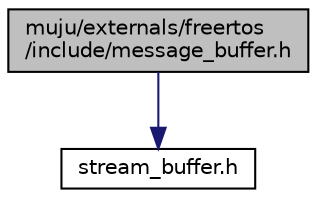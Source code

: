 digraph "muju/externals/freertos/include/message_buffer.h"
{
  edge [fontname="Helvetica",fontsize="10",labelfontname="Helvetica",labelfontsize="10"];
  node [fontname="Helvetica",fontsize="10",shape=record];
  Node0 [label="muju/externals/freertos\l/include/message_buffer.h",height=0.2,width=0.4,color="black", fillcolor="grey75", style="filled", fontcolor="black"];
  Node0 -> Node1 [color="midnightblue",fontsize="10",style="solid",fontname="Helvetica"];
  Node1 [label="stream_buffer.h",height=0.2,width=0.4,color="black", fillcolor="white", style="filled",URL="$stream__buffer_8h.html"];
}
